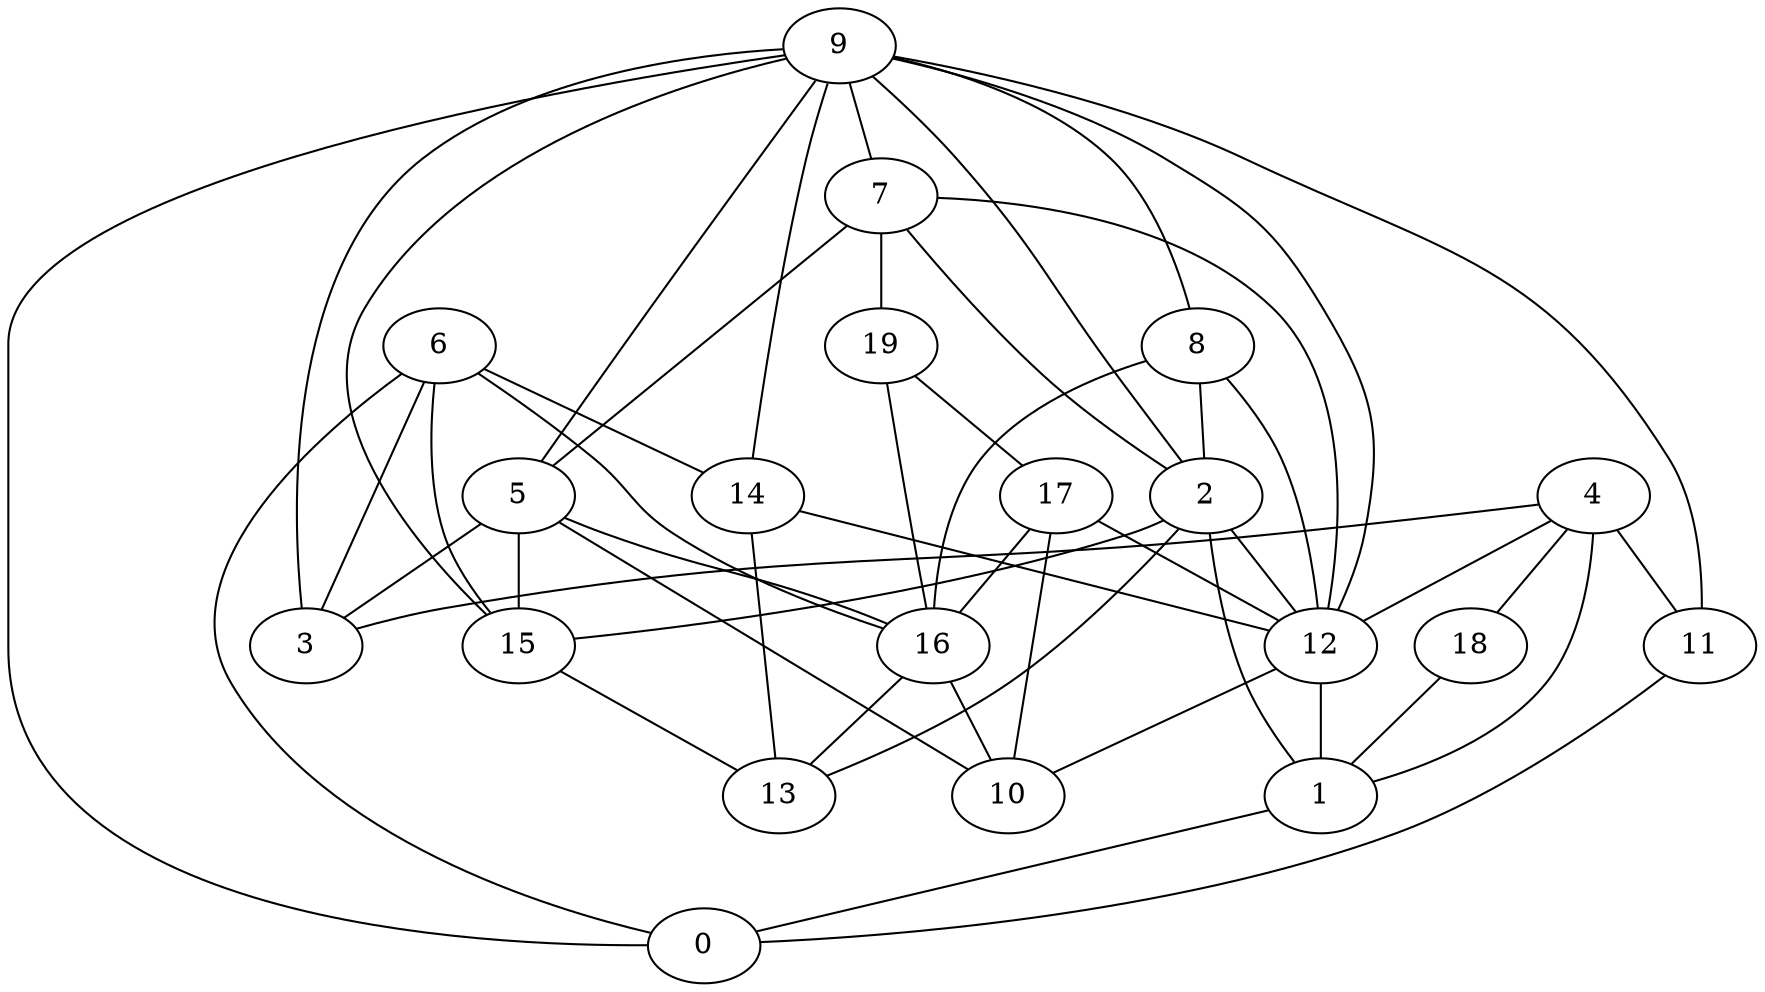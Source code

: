 digraph GG_graph {

subgraph G_graph {
edge [color = black]
"6" -> "3" [dir = none]
"14" -> "12" [dir = none]
"12" -> "10" [dir = none]
"12" -> "1" [dir = none]
"8" -> "16" [dir = none]
"8" -> "2" [dir = none]
"18" -> "1" [dir = none]
"9" -> "3" [dir = none]
"9" -> "7" [dir = none]
"9" -> "0" [dir = none]
"9" -> "15" [dir = none]
"9" -> "11" [dir = none]
"9" -> "8" [dir = none]
"9" -> "12" [dir = none]
"4" -> "12" [dir = none]
"17" -> "12" [dir = none]
"7" -> "5" [dir = none]
"7" -> "19" [dir = none]
"15" -> "13" [dir = none]
"16" -> "10" [dir = none]
"4" -> "1" [dir = none]
"2" -> "12" [dir = none]
"9" -> "2" [dir = none]
"2" -> "1" [dir = none]
"6" -> "15" [dir = none]
"5" -> "16" [dir = none]
"6" -> "0" [dir = none]
"16" -> "13" [dir = none]
"5" -> "3" [dir = none]
"7" -> "2" [dir = none]
"17" -> "10" [dir = none]
"11" -> "0" [dir = none]
"6" -> "14" [dir = none]
"4" -> "3" [dir = none]
"6" -> "16" [dir = none]
"4" -> "11" [dir = none]
"5" -> "15" [dir = none]
"2" -> "15" [dir = none]
"14" -> "13" [dir = none]
"19" -> "17" [dir = none]
"8" -> "12" [dir = none]
"9" -> "5" [dir = none]
"1" -> "0" [dir = none]
"7" -> "12" [dir = none]
"2" -> "13" [dir = none]
"19" -> "16" [dir = none]
"9" -> "14" [dir = none]
"5" -> "10" [dir = none]
"17" -> "16" [dir = none]
"4" -> "18" [dir = none]
}

}
